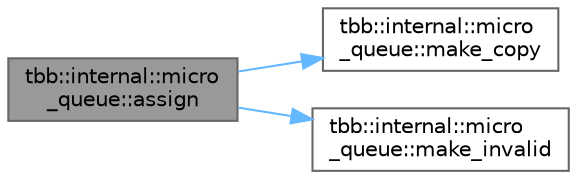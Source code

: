 digraph "tbb::internal::micro_queue::assign"
{
 // LATEX_PDF_SIZE
  bgcolor="transparent";
  edge [fontname=Helvetica,fontsize=10,labelfontname=Helvetica,labelfontsize=10];
  node [fontname=Helvetica,fontsize=10,shape=box,height=0.2,width=0.4];
  rankdir="LR";
  Node1 [id="Node000001",label="tbb::internal::micro\l_queue::assign",height=0.2,width=0.4,color="gray40", fillcolor="grey60", style="filled", fontcolor="black",tooltip=" "];
  Node1 -> Node2 [id="edge1_Node000001_Node000002",color="steelblue1",style="solid",tooltip=" "];
  Node2 [id="Node000002",label="tbb::internal::micro\l_queue::make_copy",height=0.2,width=0.4,color="grey40", fillcolor="white", style="filled",URL="$structtbb_1_1internal_1_1micro__queue.html#ac452eec7729e4ea11f227ce2f8793179",tooltip=" "];
  Node1 -> Node3 [id="edge2_Node000001_Node000003",color="steelblue1",style="solid",tooltip=" "];
  Node3 [id="Node000003",label="tbb::internal::micro\l_queue::make_invalid",height=0.2,width=0.4,color="grey40", fillcolor="white", style="filled",URL="$structtbb_1_1internal_1_1micro__queue.html#a6f97a68520f2c6a7cf67d03c476ca4ef",tooltip=" "];
}
